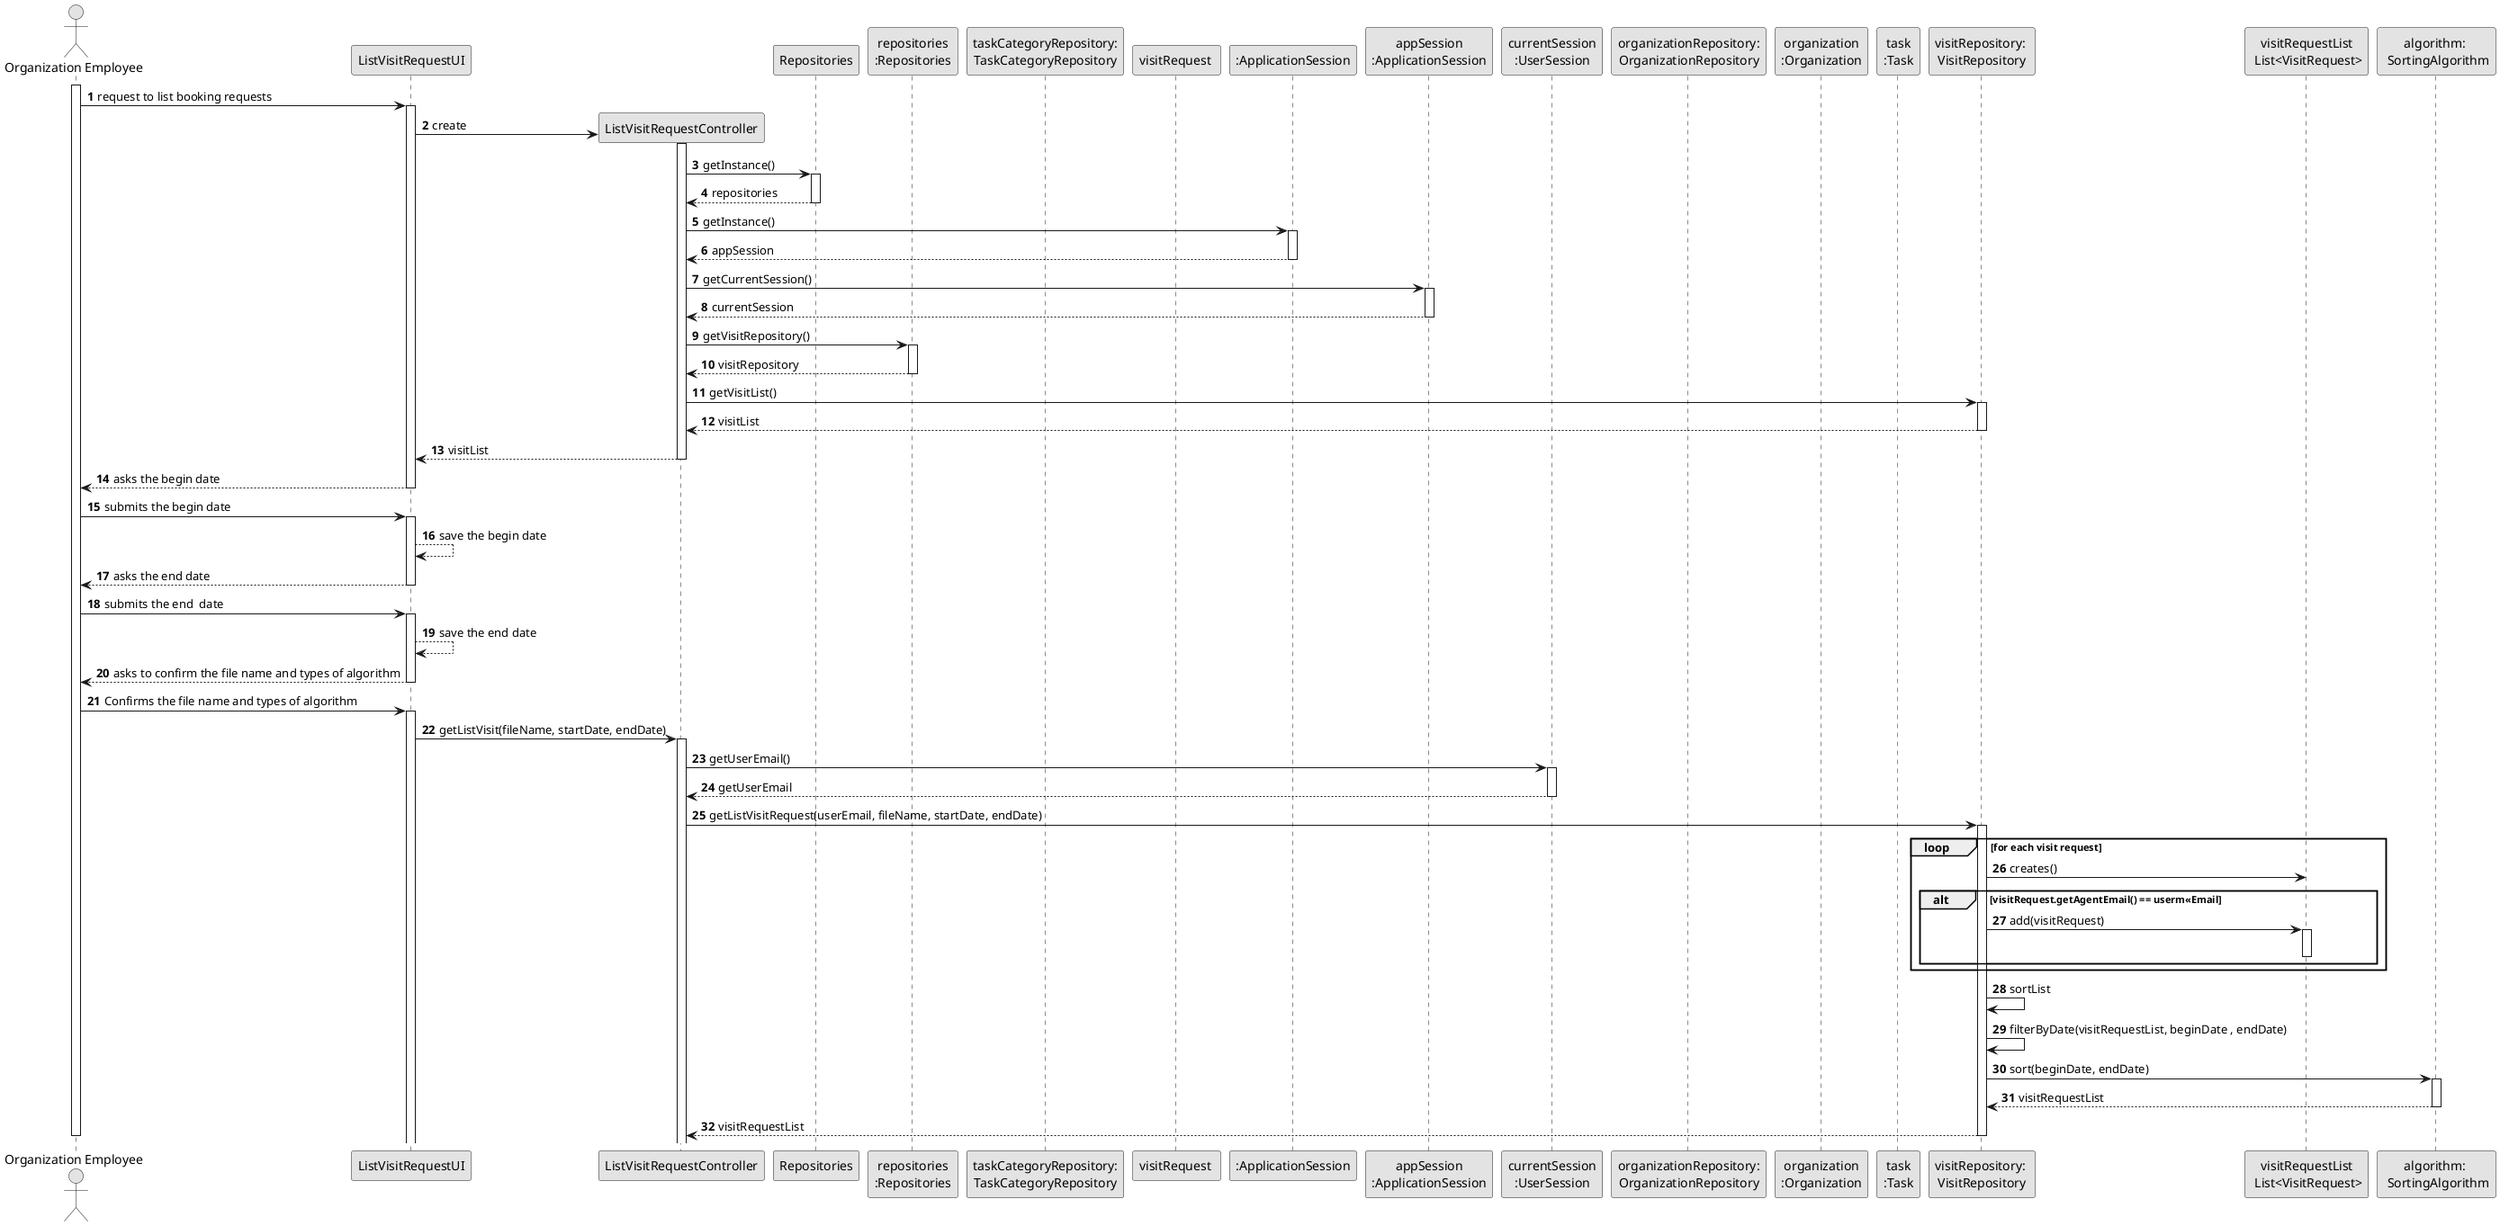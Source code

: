 @startuml
skinparam monochrome true
skinparam packageStyle rectangle
skinparam shadowing false

autonumber

'hide footbox
actor "Organization Employee" as ADM
participant "ListVisitRequestUI" as UI
participant "ListVisitRequestController" as CTRL
participant "Repositories" as Rep
participant "repositories\n:Repositories" as PLAT
participant "taskCategoryRepository:\nTaskCategoryRepository" as TaskCategoryRepository
participant "visitRequest " as VisReq
participant ":ApplicationSession" as _APP
participant "appSession\n:ApplicationSession" as APP
participant "currentSession\n:UserSession" as SESS
participant "organizationRepository:\nOrganizationRepository" as OrganizationRepository
participant "organization\n:Organization" as ORG
participant "task\n:Task" as TAREFA
participant "visitRepository: \nVisitRepository" as VisRep
participant "visitRequestList\n List<VisitRequest>" as VisReqList
participant "algorithm: \n SortingAlgorithm" as ALG

activate ADM

        ADM -> UI : request to list booking requests

        activate UI

'            UI --> ADM : requests data (reference, description,  informal \n description, technical description, duration, cost)
            'create CTRL
            UI -> CTRL** : create


            activate CTRL

                CTRL -> Rep : getInstance()
                activate Rep

                    Rep --> CTRL: repositories
                deactivate Rep


            CTRL -> _APP : getInstance()
            activate _APP

            _APP --> CTRL : appSession
            deactivate _APP

            CTRL -> APP : getCurrentSession()
            activate APP

            APP --> CTRL : currentSession
            deactivate APP

                CTRL -> PLAT : getVisitRepository()
                activate PLAT

                    PLAT --> CTRL: visitRepository
                deactivate PLAT

                CTRL -> VisRep : getVisitList()
                activate VisRep

                    VisRep --> CTRL : visitList
                deactivate VisRep

                CTRL --> UI : visitList


            deactivate CTRL



        UI --> ADM : asks the begin date
    deactivate UI

    ADM -> UI :  submits the begin date
    activate UI

    UI--> UI : save the begin date

        UI --> ADM : asks the end date
    deactivate UI

    ADM -> UI : submits the end  date
    activate UI

     UI--> UI : save the end date

    UI --> ADM : asks to confirm the file name and types of algorithm
    deactivate UI

    ADM -> UI : Confirms the file name and types of algorithm
    activate UI

    UI -> CTRL : getListVisit(fileName, startDate, endDate)
    activate CTRL

    CTRL -> SESS : getUserEmail()
    activate SESS

    SESS --> CTRL : getUserEmail
    deactivate SESS

    CTRL -> VisRep : getListVisitRequest(userEmail, fileName, startDate, endDate)
    activate VisRep

loop for each visit request

    VisRep -> VisReqList : creates()

    alt visitRequest.getAgentEmail() == userm«Email

    VisRep -> VisReqList : add(visitRequest)
    activate VisReqList
    deactivate VisReqList

end
end

    VisRep -> VisRep : sortList

    VisRep -> VisRep : filterByDate(visitRequestList, beginDate , endDate)

    VisRep -> ALG : sort(beginDate, endDate)
    activate ALG

    ALG --> VisRep : visitRequestList
    deactivate ALG

    VisRep --> CTRL : visitRequestList
    deactivate VisRep

deactivate ADM

@enduml